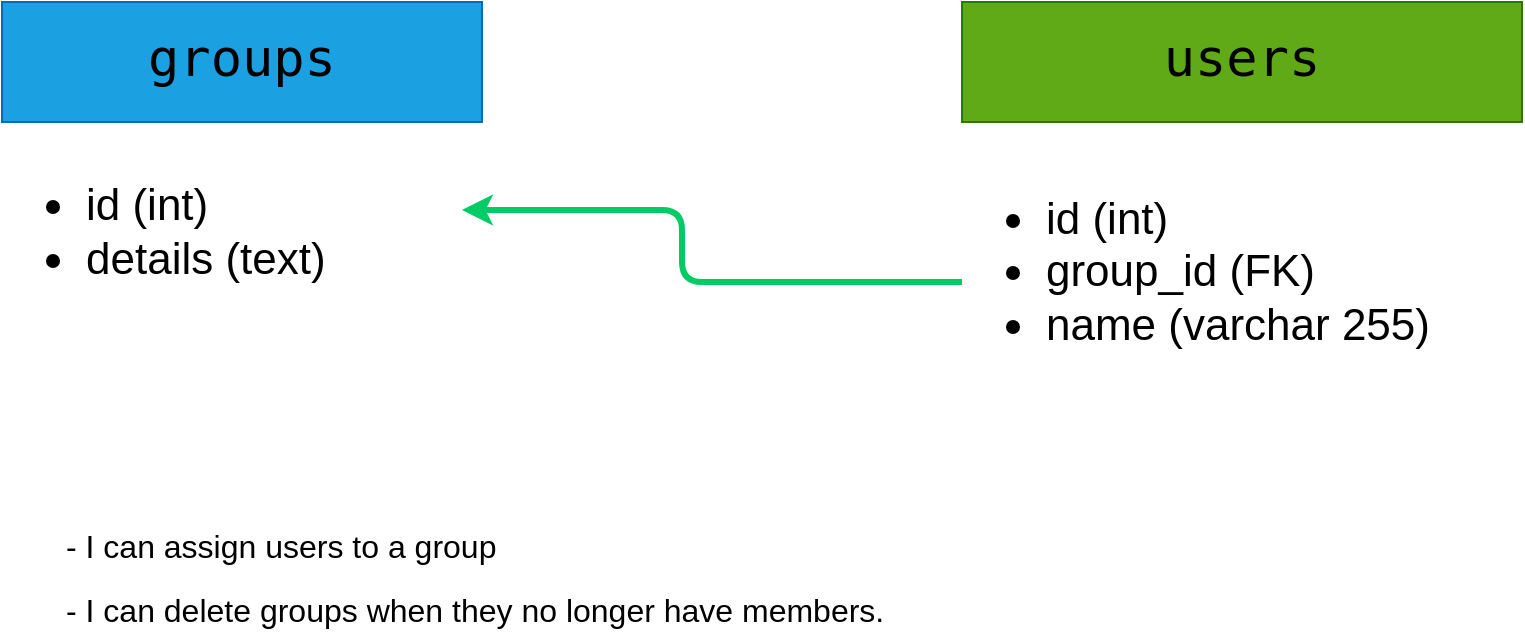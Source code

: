 <mxfile>
    <diagram id="8jyqqip0owV2ZT55Ed27" name="Page-1">
        <mxGraphModel dx="1458" dy="1009" grid="1" gridSize="10" guides="1" tooltips="1" connect="1" arrows="1" fold="1" page="1" pageScale="1" pageWidth="850" pageHeight="1100" math="0" shadow="0">
            <root>
                <mxCell id="0"/>
                <mxCell id="1" parent="0"/>
                <mxCell id="15" value="&lt;div style=&quot;font-family: &amp;quot;droid sans mono&amp;quot;, &amp;quot;monospace&amp;quot;, monospace; line-height: 19px;&quot;&gt;&lt;span style=&quot;&quot;&gt;&lt;font style=&quot;font-size: 26px&quot;&gt;groups&lt;/font&gt;&lt;/span&gt;&lt;/div&gt;" style="rounded=0;whiteSpace=wrap;html=1;labelBackgroundColor=none;fontColor=#000000;labelBorderColor=none;fillColor=#1ba1e2;strokeColor=#006EAF;" parent="1" vertex="1">
                    <mxGeometry x="40" y="280" width="240" height="60" as="geometry"/>
                </mxCell>
                <mxCell id="16" value="&lt;ul style=&quot;font-size: 22px&quot;&gt;&lt;li style=&quot;font-size: 22px&quot;&gt;id (int)&lt;/li&gt;&lt;li style=&quot;font-size: 22px&quot;&gt;details (text)&lt;/li&gt;&lt;/ul&gt;" style="text;strokeColor=none;fillColor=none;html=1;whiteSpace=wrap;verticalAlign=middle;overflow=hidden;fontSize=22;" parent="1" vertex="1">
                    <mxGeometry x="40" y="340" width="240" height="110" as="geometry"/>
                </mxCell>
                <mxCell id="17" value="&lt;div style=&quot;font-family: &amp;#34;droid sans mono&amp;#34; , &amp;#34;monospace&amp;#34; , monospace ; line-height: 19px&quot;&gt;&lt;font style=&quot;font-size: 26px&quot;&gt;users&lt;/font&gt;&lt;/div&gt;" style="rounded=0;whiteSpace=wrap;html=1;fillColor=#60a917;fontColor=#000000;strokeColor=#2D7600;labelBackgroundColor=none;labelBorderColor=none;" parent="1" vertex="1">
                    <mxGeometry x="520" y="280" width="280" height="60" as="geometry"/>
                </mxCell>
                <mxCell id="18" value="&lt;ul style=&quot;font-size: 22px&quot;&gt;&lt;li style=&quot;font-size: 22px&quot;&gt;id (int)&lt;/li&gt;&lt;li style=&quot;font-size: 22px&quot;&gt;group_id (FK)&lt;/li&gt;&lt;li style=&quot;font-size: 22px&quot;&gt;name (varchar 255)&lt;/li&gt;&lt;/ul&gt;" style="text;strokeColor=none;fillColor=none;html=1;whiteSpace=wrap;verticalAlign=middle;overflow=hidden;fontSize=22;labelBackgroundColor=none;" parent="1" vertex="1">
                    <mxGeometry x="520" y="340" width="280" height="150" as="geometry"/>
                </mxCell>
                <mxCell id="19" value="" style="edgeStyle=elbowEdgeStyle;elbow=horizontal;endArrow=classic;html=1;strokeColor=#00CC66;strokeWidth=3;" parent="1" edge="1">
                    <mxGeometry width="50" height="50" relative="1" as="geometry">
                        <mxPoint x="520" y="420" as="sourcePoint"/>
                        <mxPoint x="270" y="384" as="targetPoint"/>
                        <Array as="points">
                            <mxPoint x="380" y="410"/>
                            <mxPoint x="10" y="280"/>
                            <mxPoint x="400" y="415"/>
                            <mxPoint x="460" y="380"/>
                        </Array>
                    </mxGeometry>
                </mxCell>
                <mxCell id="27" value="&lt;font face=&quot;sans-serif&quot;&gt;&lt;span style=&quot;font-size: 16px&quot;&gt;- I can assign users to a group&amp;nbsp;&lt;/span&gt;&lt;/font&gt;&lt;br&gt;&lt;font face=&quot;sans-serif&quot;&gt;&lt;span style=&quot;font-size: 16px&quot;&gt;- I can delete groups when they no longer have members.&lt;/span&gt;&lt;/font&gt;" style="text;html=1;strokeColor=none;fillColor=none;align=left;verticalAlign=middle;whiteSpace=wrap;rounded=0;labelBackgroundColor=none;labelBorderColor=none;fontSize=26;fontColor=#000000;" vertex="1" parent="1">
                    <mxGeometry x="70" y="550" width="420" height="30" as="geometry"/>
                </mxCell>
            </root>
        </mxGraphModel>
    </diagram>
</mxfile>